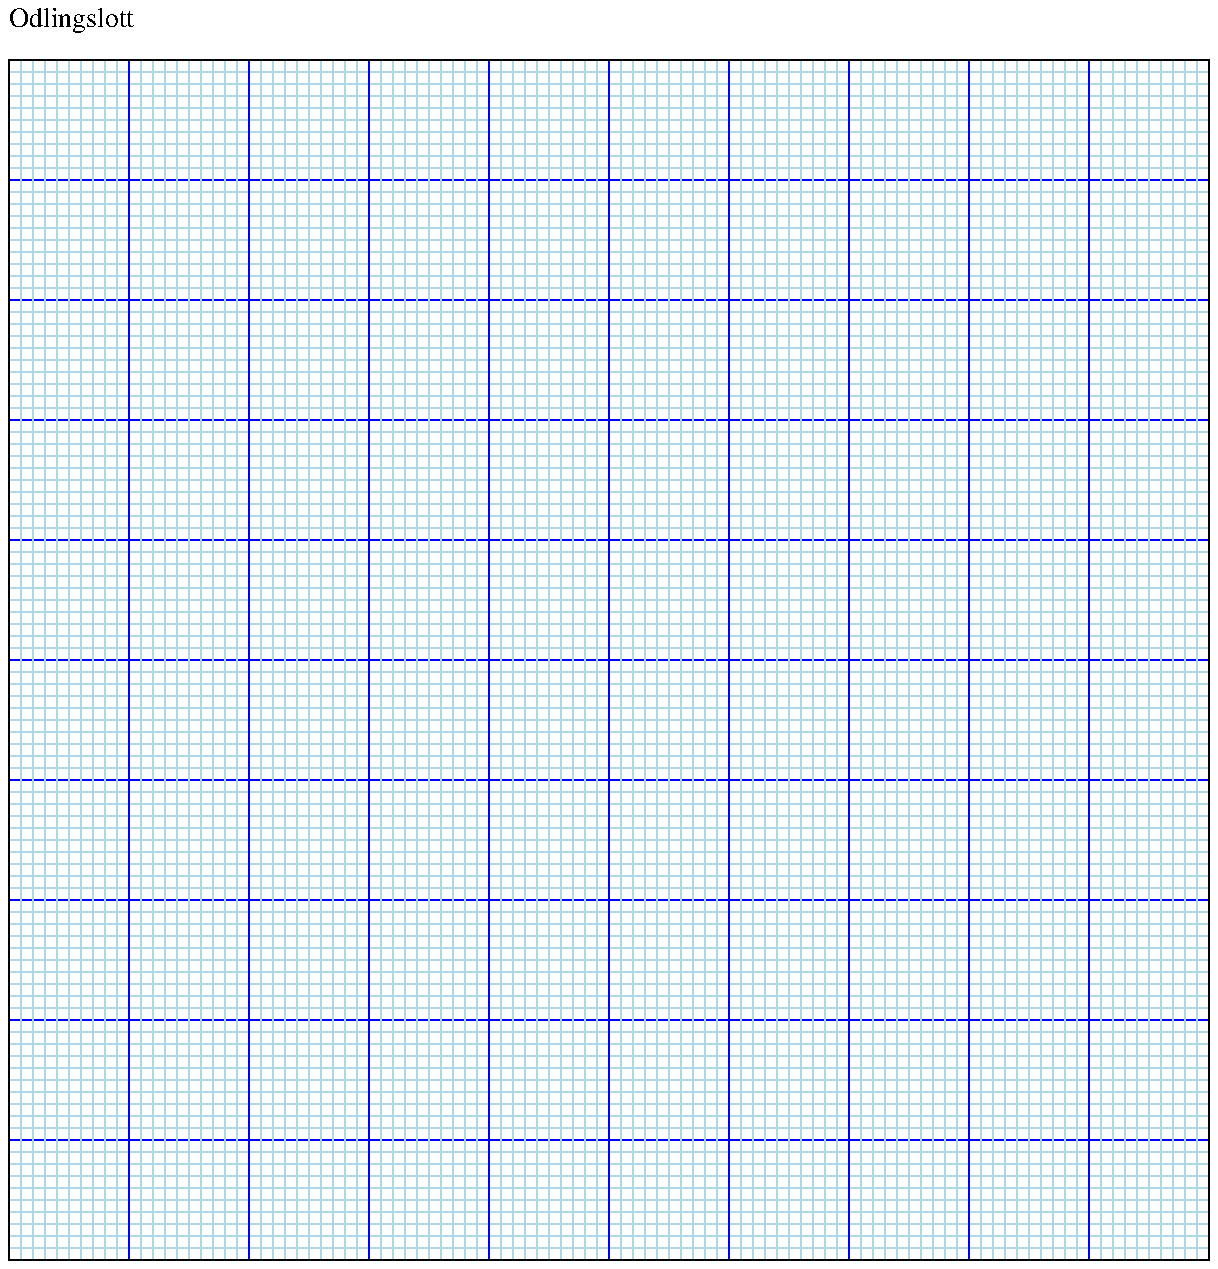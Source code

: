 .LP
Odlingslott
.PS 6
scale = 2.54
# LOTT:[ box width 10 height 10 with .nw at 0,0 ]
# LOTT:[ box width 10 height 10 at 0,0 ]


GRID: [
      box invis with .nw at 0,0
      for y = 0 to 100 by 1  do {
	 if ((y % 10) == 0 ) then {
	    line color "blue" from (0,y*0.1) to (10,y*0.1)
	 } else {
	   line color "lightblue" from (0,y*0.1) to (10,y*0.1)
	 }
      }

      for x = 0 to 100 do {
         if ((x % 10) == 0 ) then {
	    line color "blue" from (x*0.1,0) to (x*0.1,10)
	 } else {
	    line color "lightblue" from (x*0.1,0) to (x*0.1,10)
	 }
      }

]
      
box width 10 height 10 with .nw at GRID.nw 

.PE

